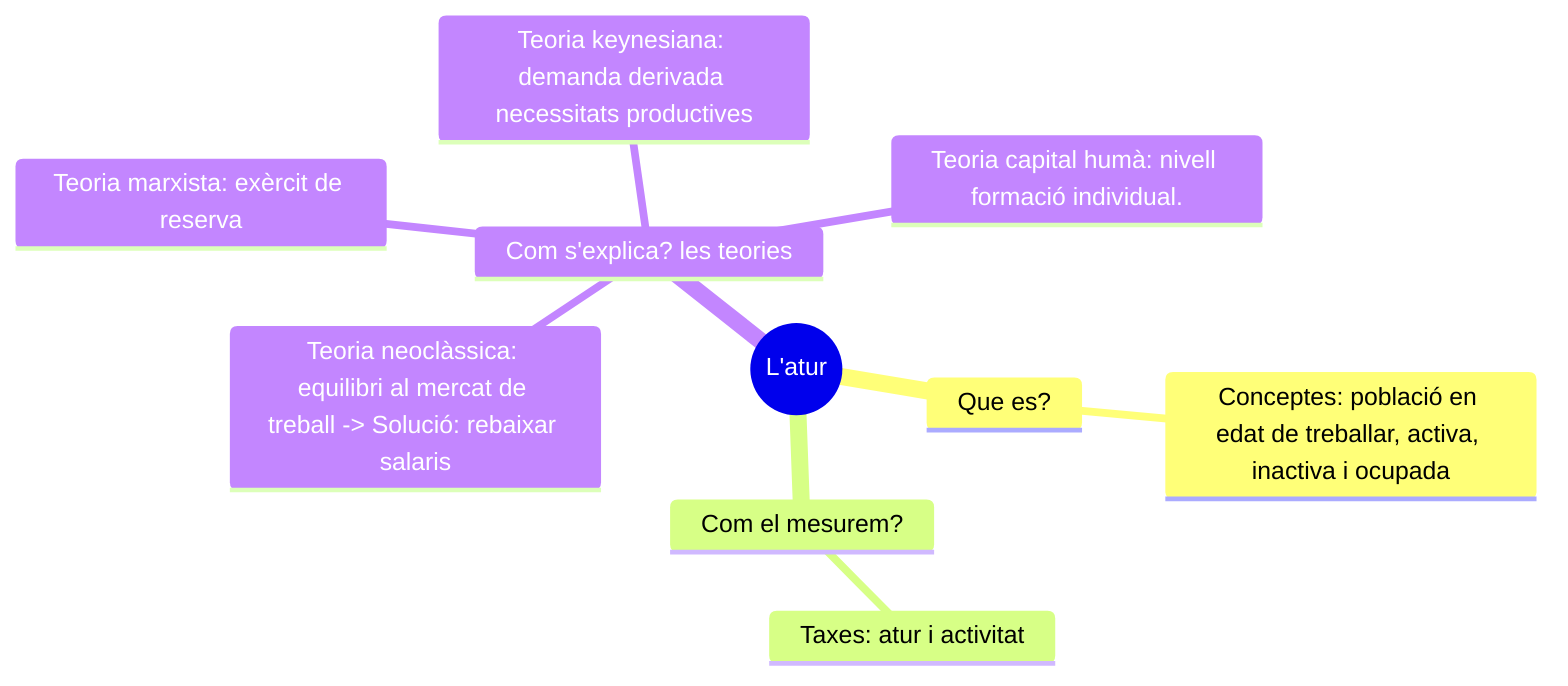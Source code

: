 mindmap
  root((L'atur))
    Que es?
        Conceptes: població en edat de treballar, activa, inactiva i ocupada
    Com el mesurem?
        Taxes: atur i activitat
    Com s'explica? les teories
        Teoria neoclàssica: equilibri al mercat de treball -> Solució: rebaixar salaris
        Teoria marxista: exèrcit de reserva
        Teoria keynesiana: demanda derivada necessitats productives
        Teoria capital humà: nivell formació individual.